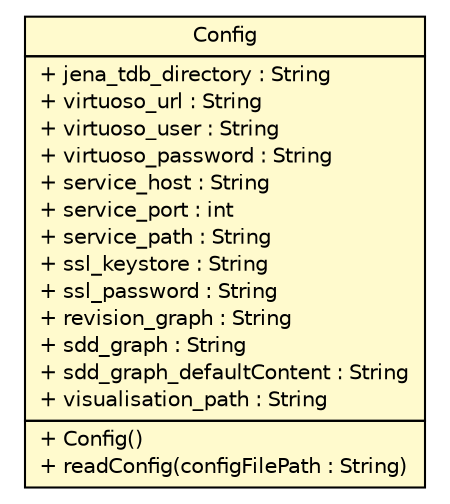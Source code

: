 #!/usr/local/bin/dot
#
# Class diagram 
# Generated by UMLGraph version R5_6-24-gf6e263 (http://www.umlgraph.org/)
#

digraph G {
	edge [fontname="Helvetica",fontsize=10,labelfontname="Helvetica",labelfontsize=10];
	node [fontname="Helvetica",fontsize=10,shape=plaintext];
	nodesep=0.25;
	ranksep=0.5;
	// de.tud.plt.r43ples.management.Config
	c476 [label=<<table title="de.tud.plt.r43ples.management.Config" border="0" cellborder="1" cellspacing="0" cellpadding="2" port="p" bgcolor="lemonChiffon" href="./Config.html">
		<tr><td><table border="0" cellspacing="0" cellpadding="1">
<tr><td align="center" balign="center"> Config </td></tr>
		</table></td></tr>
		<tr><td><table border="0" cellspacing="0" cellpadding="1">
<tr><td align="left" balign="left"> + jena_tdb_directory : String </td></tr>
<tr><td align="left" balign="left"> + virtuoso_url : String </td></tr>
<tr><td align="left" balign="left"> + virtuoso_user : String </td></tr>
<tr><td align="left" balign="left"> + virtuoso_password : String </td></tr>
<tr><td align="left" balign="left"> + service_host : String </td></tr>
<tr><td align="left" balign="left"> + service_port : int </td></tr>
<tr><td align="left" balign="left"> + service_path : String </td></tr>
<tr><td align="left" balign="left"> + ssl_keystore : String </td></tr>
<tr><td align="left" balign="left"> + ssl_password : String </td></tr>
<tr><td align="left" balign="left"> + revision_graph : String </td></tr>
<tr><td align="left" balign="left"> + sdd_graph : String </td></tr>
<tr><td align="left" balign="left"> + sdd_graph_defaultContent : String </td></tr>
<tr><td align="left" balign="left"> + visualisation_path : String </td></tr>
		</table></td></tr>
		<tr><td><table border="0" cellspacing="0" cellpadding="1">
<tr><td align="left" balign="left"> + Config() </td></tr>
<tr><td align="left" balign="left"> + readConfig(configFilePath : String) </td></tr>
		</table></td></tr>
		</table>>, URL="./Config.html", fontname="Helvetica", fontcolor="black", fontsize=10.0];
}

